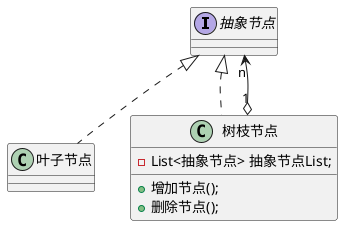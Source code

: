 @startuml

interface 抽象节点
class 叶子节点
class 树枝节点{
   - List<抽象节点> 抽象节点List;
   + 增加节点();
   + 删除节点();
}

叶子节点 -u.|> 抽象节点
树枝节点 -u.|> 抽象节点
树枝节点 "1" o--> "n" 抽象节点
@enduml